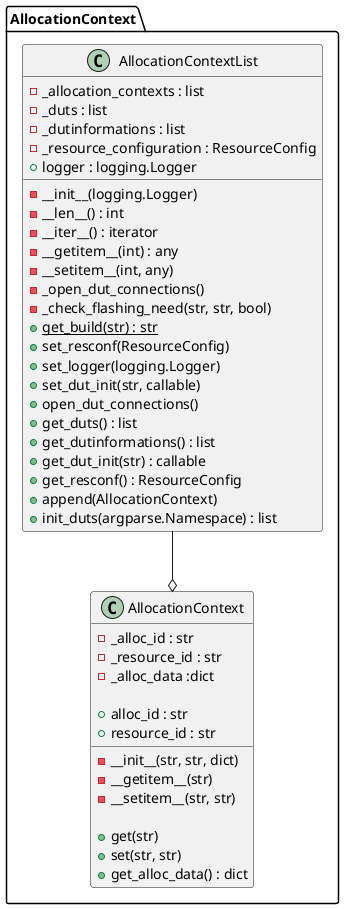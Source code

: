 @startuml

package AllocationContext {

class AllocationContext{
-_alloc_id : str
-_resource_id : str
-_alloc_data :dict

+alloc_id : str
+resource_id : str

-__init__(str, str, dict)
-__getitem__(str)
-__setitem__(str, str)

+get(str)
+set(str, str)
+get_alloc_data() : dict
}

class AllocationContextList{
    -_allocation_contexts : list
    -_duts : list
    -_dutinformations : list
    -_resource_configuration : ResourceConfig
    +logger : logging.Logger

    -__init__(logging.Logger)
    -__len__() : int
    -__iter__() : iterator
    -__getitem__(int) : any
    -__setitem__(int, any)
    -_open_dut_connections()
    -_check_flashing_need(str, str, bool)
    +{static}get_build(str) : str
    +set_resconf(ResourceConfig)
    +set_logger(logging.Logger)
    +set_dut_init(str, callable)
    +open_dut_connections()
    +get_duts() : list
    +get_dutinformations() : list
    +get_dut_init(str) : callable
    +get_resconf() : ResourceConfig
    +append(AllocationContext)
    +init_duts(argparse.Namespace) : list

}

AllocationContextList --o AllocationContext

}
@enduml